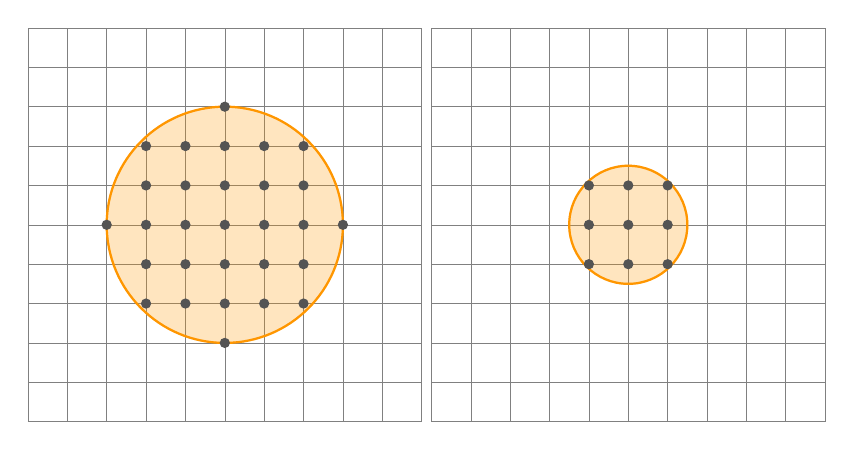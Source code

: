 
\begin{tikzpicture}[x=0.50cm,y=0.50cm]
  % colors
  \definecolor{kGreen}{rgb}{0.0,0.59,0.0}
  \definecolor{kOrange}{rgb}{1.0,0.59,0.0}
  \definecolor{kGrey}{rgb}{0.33,0.33,0.33}
  % grids
  \draw[help lines,step=1] (0,0) grid (10,10);
  \node (px) at (5,5) {};
  \draw[draw,thick,fill,color=kOrange,nearly transparent] (px) circle (3);
  \draw[draw,thick,color=kOrange] (px) circle (3);
  \foreach \x/\y in {2/5, 3/3, 3/4, 3/5, 3/6, 3/7, 4/3, 4/4, 4/5, 4/6, 4/7, 5/2, 5/3, 5/4, 5/5, 5/6, 5/7, 5/8, 6/3, 6/4, 6/5, 6/6, 6/7, 7/3, 7/4, 7/5, 7/6, 7/7, 8/5}
    \draw[draw,thick,color=kGrey,fill] (\x,\y) circle (0.1);
\end{tikzpicture}
\begin{tikzpicture}[x=0.50cm,y=0.50cm]
  % colors
  \definecolor{kGreen}{rgb}{0.0,0.59,0.0}
  \definecolor{kOrange}{rgb}{1.0,0.59,0.0}
  \definecolor{kGrey}{rgb}{0.33,0.33,0.33}
  % grids
  \draw[help lines,step=1] (0,0) grid (10,10);
  \node (px) at (5,5) {};
  \draw[draw,thick,fill,color=kOrange,nearly transparent] (px) circle (1.5);
  \draw[draw,thick,color=kOrange] (px) circle (1.5);
  \foreach \x/\y in {4/4, 4/5, 4/6, 5/4, 5/5, 5/6, 6/4, 6/5, 6/6}
    \draw[draw,thick,color=kGrey,fill] (\x,\y) circle (0.1);
\end{tikzpicture}
